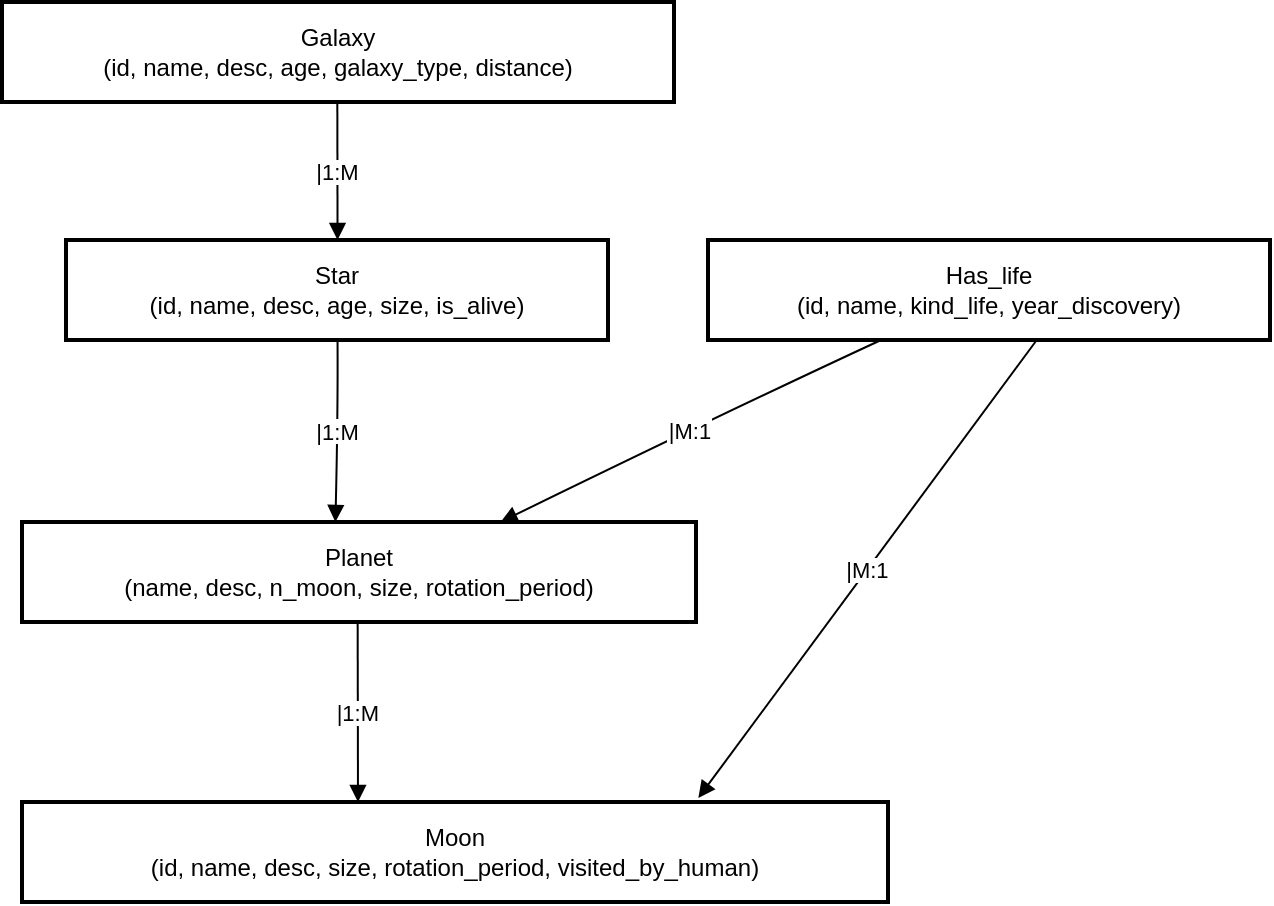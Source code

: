 <mxfile version="24.4.14" type="device">
  <diagram id="bpdfYqESJS62GjtHoe4A" name="Page-5">
    <mxGraphModel dx="1674" dy="738" grid="1" gridSize="10" guides="1" tooltips="1" connect="1" arrows="1" fold="1" page="1" pageScale="1" pageWidth="850" pageHeight="1100" math="0" shadow="0">
      <root>
        <mxCell id="0" />
        <mxCell id="1" parent="0" />
        <mxCell id="KW7u7dV2MVHS9JNJ_UPU-6" value="Galaxy &#xa; (id, name, desc, age, galaxy_type, distance)" style="whiteSpace=wrap;strokeWidth=2;" vertex="1" parent="1">
          <mxGeometry x="70" y="110" width="336" height="50" as="geometry" />
        </mxCell>
        <mxCell id="KW7u7dV2MVHS9JNJ_UPU-7" value="Star &#xa; (id, name, desc, age, size, is_alive)" style="whiteSpace=wrap;strokeWidth=2;" vertex="1" parent="1">
          <mxGeometry x="102" y="229" width="271" height="50" as="geometry" />
        </mxCell>
        <mxCell id="KW7u7dV2MVHS9JNJ_UPU-8" value="Planet &#xa; (name, desc, n_moon, size, rotation_period)" style="whiteSpace=wrap;strokeWidth=2;" vertex="1" parent="1">
          <mxGeometry x="80" y="370" width="337" height="50" as="geometry" />
        </mxCell>
        <mxCell id="KW7u7dV2MVHS9JNJ_UPU-9" value="Moon &#xa; (id, name, desc, size, rotation_period, visited_by_human)" style="whiteSpace=wrap;strokeWidth=2;" vertex="1" parent="1">
          <mxGeometry x="80" y="510" width="433" height="50" as="geometry" />
        </mxCell>
        <mxCell id="KW7u7dV2MVHS9JNJ_UPU-10" value="Has_life &#xa; (id, name, kind_life, year_discovery)" style="whiteSpace=wrap;strokeWidth=2;" vertex="1" parent="1">
          <mxGeometry x="423" y="229" width="281" height="50" as="geometry" />
        </mxCell>
        <mxCell id="KW7u7dV2MVHS9JNJ_UPU-11" value="|1:M" style="curved=1;startArrow=none;endArrow=block;exitX=0.499;exitY=1;entryX=0.501;entryY=0;rounded=0;" edge="1" parent="1" source="KW7u7dV2MVHS9JNJ_UPU-6" target="KW7u7dV2MVHS9JNJ_UPU-7">
          <mxGeometry relative="1" as="geometry">
            <Array as="points" />
          </mxGeometry>
        </mxCell>
        <mxCell id="KW7u7dV2MVHS9JNJ_UPU-12" value="|1:M" style="curved=1;startArrow=none;endArrow=block;exitX=0.501;exitY=1;entryX=0.465;entryY=0;rounded=0;" edge="1" parent="1" source="KW7u7dV2MVHS9JNJ_UPU-7" target="KW7u7dV2MVHS9JNJ_UPU-8">
          <mxGeometry relative="1" as="geometry">
            <Array as="points">
              <mxPoint x="238" y="314" />
            </Array>
          </mxGeometry>
        </mxCell>
        <mxCell id="KW7u7dV2MVHS9JNJ_UPU-13" value="|1:M" style="startArrow=none;endArrow=block;exitX=0.498;exitY=1;rounded=0;" edge="1" parent="1" source="KW7u7dV2MVHS9JNJ_UPU-8">
          <mxGeometry relative="1" as="geometry">
            <mxPoint x="248" y="510" as="targetPoint" />
          </mxGeometry>
        </mxCell>
        <mxCell id="KW7u7dV2MVHS9JNJ_UPU-15" value="|M:1" style="curved=1;startArrow=none;endArrow=block;exitX=0.308;exitY=1;entryX=0.71;entryY=0;rounded=0;" edge="1" parent="1" source="KW7u7dV2MVHS9JNJ_UPU-10" target="KW7u7dV2MVHS9JNJ_UPU-8">
          <mxGeometry relative="1" as="geometry">
            <Array as="points">
              <mxPoint x="434" y="314" />
            </Array>
          </mxGeometry>
        </mxCell>
        <mxCell id="KW7u7dV2MVHS9JNJ_UPU-16" value="|M:1" style="startArrow=none;endArrow=block;exitX=0.585;exitY=1;entryX=0.781;entryY=-0.04;rounded=0;entryDx=0;entryDy=0;entryPerimeter=0;" edge="1" parent="1" source="KW7u7dV2MVHS9JNJ_UPU-10" target="KW7u7dV2MVHS9JNJ_UPU-9">
          <mxGeometry relative="1" as="geometry" />
        </mxCell>
      </root>
    </mxGraphModel>
  </diagram>
</mxfile>
